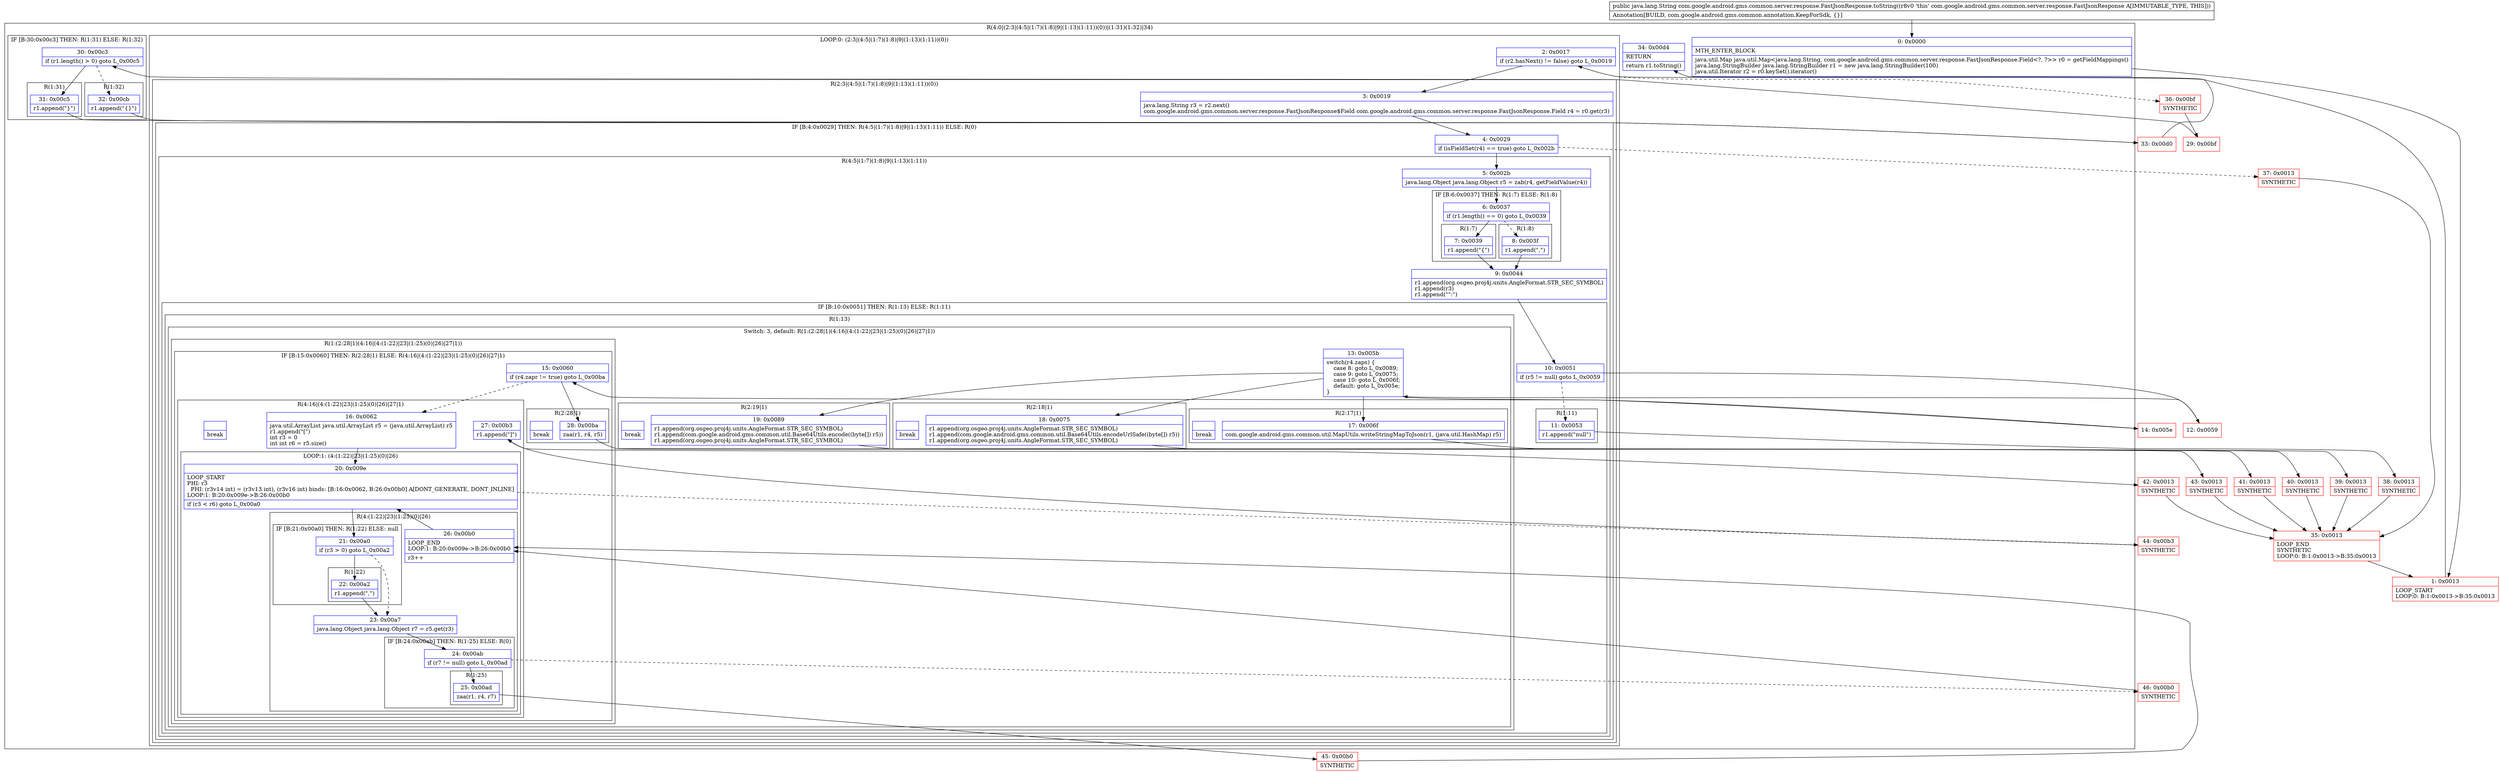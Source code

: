 digraph "CFG forcom.google.android.gms.common.server.response.FastJsonResponse.toString()Ljava\/lang\/String;" {
subgraph cluster_Region_1530167914 {
label = "R(4:0|(2:3|(4:5|(1:7)(1:8)|9|(1:13)(1:11))(0))|(1:31)(1:32)|34)";
node [shape=record,color=blue];
Node_0 [shape=record,label="{0\:\ 0x0000|MTH_ENTER_BLOCK\l|java.util.Map java.util.Map\<java.lang.String, com.google.android.gms.common.server.response.FastJsonResponse.Field\<?, ?\>\> r0 = getFieldMappings()\ljava.lang.StringBuilder java.lang.StringBuilder r1 = new java.lang.StringBuilder(100)\ljava.util.Iterator r2 = r0.keySet().iterator()\l}"];
subgraph cluster_LoopRegion_859447073 {
label = "LOOP:0: (2:3|(4:5|(1:7)(1:8)|9|(1:13)(1:11))(0))";
node [shape=record,color=blue];
Node_2 [shape=record,label="{2\:\ 0x0017|if (r2.hasNext() != false) goto L_0x0019\l}"];
subgraph cluster_Region_97188823 {
label = "R(2:3|(4:5|(1:7)(1:8)|9|(1:13)(1:11))(0))";
node [shape=record,color=blue];
Node_3 [shape=record,label="{3\:\ 0x0019|java.lang.String r3 = r2.next()\lcom.google.android.gms.common.server.response.FastJsonResponse$Field com.google.android.gms.common.server.response.FastJsonResponse.Field r4 = r0.get(r3)\l}"];
subgraph cluster_IfRegion_66225944 {
label = "IF [B:4:0x0029] THEN: R(4:5|(1:7)(1:8)|9|(1:13)(1:11)) ELSE: R(0)";
node [shape=record,color=blue];
Node_4 [shape=record,label="{4\:\ 0x0029|if (isFieldSet(r4) == true) goto L_0x002b\l}"];
subgraph cluster_Region_978965868 {
label = "R(4:5|(1:7)(1:8)|9|(1:13)(1:11))";
node [shape=record,color=blue];
Node_5 [shape=record,label="{5\:\ 0x002b|java.lang.Object java.lang.Object r5 = zab(r4, getFieldValue(r4))\l}"];
subgraph cluster_IfRegion_1025923193 {
label = "IF [B:6:0x0037] THEN: R(1:7) ELSE: R(1:8)";
node [shape=record,color=blue];
Node_6 [shape=record,label="{6\:\ 0x0037|if (r1.length() == 0) goto L_0x0039\l}"];
subgraph cluster_Region_390559915 {
label = "R(1:7)";
node [shape=record,color=blue];
Node_7 [shape=record,label="{7\:\ 0x0039|r1.append(\"\{\")\l}"];
}
subgraph cluster_Region_1746903035 {
label = "R(1:8)";
node [shape=record,color=blue];
Node_8 [shape=record,label="{8\:\ 0x003f|r1.append(\",\")\l}"];
}
}
Node_9 [shape=record,label="{9\:\ 0x0044|r1.append(org.osgeo.proj4j.units.AngleFormat.STR_SEC_SYMBOL)\lr1.append(r3)\lr1.append(\"\":\")\l}"];
subgraph cluster_IfRegion_1475215081 {
label = "IF [B:10:0x0051] THEN: R(1:13) ELSE: R(1:11)";
node [shape=record,color=blue];
Node_10 [shape=record,label="{10\:\ 0x0051|if (r5 != null) goto L_0x0059\l}"];
subgraph cluster_Region_1624335852 {
label = "R(1:13)";
node [shape=record,color=blue];
subgraph cluster_SwitchRegion_1866594197 {
label = "Switch: 3, default: R(1:(2:28|1)(4:16|(4:(1:22)|23|(1:25)(0)|26)|27|1))";
node [shape=record,color=blue];
Node_13 [shape=record,label="{13\:\ 0x005b|switch(r4.zaps) \{\l    case 8: goto L_0x0089;\l    case 9: goto L_0x0075;\l    case 10: goto L_0x006f;\l    default: goto L_0x005e;\l\}\l}"];
subgraph cluster_Region_900970446 {
label = "R(2:19|1)";
node [shape=record,color=blue];
Node_19 [shape=record,label="{19\:\ 0x0089|r1.append(org.osgeo.proj4j.units.AngleFormat.STR_SEC_SYMBOL)\lr1.append(com.google.android.gms.common.util.Base64Utils.encode((byte[]) r5))\lr1.append(org.osgeo.proj4j.units.AngleFormat.STR_SEC_SYMBOL)\l}"];
Node_InsnContainer_1233304255 [shape=record,label="{|break\l}"];
}
subgraph cluster_Region_429720563 {
label = "R(2:18|1)";
node [shape=record,color=blue];
Node_18 [shape=record,label="{18\:\ 0x0075|r1.append(org.osgeo.proj4j.units.AngleFormat.STR_SEC_SYMBOL)\lr1.append(com.google.android.gms.common.util.Base64Utils.encodeUrlSafe((byte[]) r5))\lr1.append(org.osgeo.proj4j.units.AngleFormat.STR_SEC_SYMBOL)\l}"];
Node_InsnContainer_886525676 [shape=record,label="{|break\l}"];
}
subgraph cluster_Region_225027964 {
label = "R(2:17|1)";
node [shape=record,color=blue];
Node_17 [shape=record,label="{17\:\ 0x006f|com.google.android.gms.common.util.MapUtils.writeStringMapToJson(r1, (java.util.HashMap) r5)\l}"];
Node_InsnContainer_1475841088 [shape=record,label="{|break\l}"];
}
subgraph cluster_Region_1021476183 {
label = "R(1:(2:28|1)(4:16|(4:(1:22)|23|(1:25)(0)|26)|27|1))";
node [shape=record,color=blue];
subgraph cluster_IfRegion_816156441 {
label = "IF [B:15:0x0060] THEN: R(2:28|1) ELSE: R(4:16|(4:(1:22)|23|(1:25)(0)|26)|27|1)";
node [shape=record,color=blue];
Node_15 [shape=record,label="{15\:\ 0x0060|if (r4.zapr != true) goto L_0x00ba\l}"];
subgraph cluster_Region_2045763848 {
label = "R(2:28|1)";
node [shape=record,color=blue];
Node_28 [shape=record,label="{28\:\ 0x00ba|zaa(r1, r4, r5)\l}"];
Node_InsnContainer_1625915190 [shape=record,label="{|break\l}"];
}
subgraph cluster_Region_1372202044 {
label = "R(4:16|(4:(1:22)|23|(1:25)(0)|26)|27|1)";
node [shape=record,color=blue];
Node_16 [shape=record,label="{16\:\ 0x0062|java.util.ArrayList java.util.ArrayList r5 = (java.util.ArrayList) r5\lr1.append(\"[\")\lint r3 = 0\lint int r6 = r5.size()\l}"];
subgraph cluster_LoopRegion_548262791 {
label = "LOOP:1: (4:(1:22)|23|(1:25)(0)|26)";
node [shape=record,color=blue];
Node_20 [shape=record,label="{20\:\ 0x009e|LOOP_START\lPHI: r3 \l  PHI: (r3v14 int) = (r3v13 int), (r3v16 int) binds: [B:16:0x0062, B:26:0x00b0] A[DONT_GENERATE, DONT_INLINE]\lLOOP:1: B:20:0x009e\-\>B:26:0x00b0\l|if (r3 \< r6) goto L_0x00a0\l}"];
subgraph cluster_Region_1076914507 {
label = "R(4:(1:22)|23|(1:25)(0)|26)";
node [shape=record,color=blue];
subgraph cluster_IfRegion_1022123468 {
label = "IF [B:21:0x00a0] THEN: R(1:22) ELSE: null";
node [shape=record,color=blue];
Node_21 [shape=record,label="{21\:\ 0x00a0|if (r3 \> 0) goto L_0x00a2\l}"];
subgraph cluster_Region_549009261 {
label = "R(1:22)";
node [shape=record,color=blue];
Node_22 [shape=record,label="{22\:\ 0x00a2|r1.append(\",\")\l}"];
}
}
Node_23 [shape=record,label="{23\:\ 0x00a7|java.lang.Object java.lang.Object r7 = r5.get(r3)\l}"];
subgraph cluster_IfRegion_72283662 {
label = "IF [B:24:0x00ab] THEN: R(1:25) ELSE: R(0)";
node [shape=record,color=blue];
Node_24 [shape=record,label="{24\:\ 0x00ab|if (r7 != null) goto L_0x00ad\l}"];
subgraph cluster_Region_1621833281 {
label = "R(1:25)";
node [shape=record,color=blue];
Node_25 [shape=record,label="{25\:\ 0x00ad|zaa(r1, r4, r7)\l}"];
}
subgraph cluster_Region_1850207721 {
label = "R(0)";
node [shape=record,color=blue];
}
}
Node_26 [shape=record,label="{26\:\ 0x00b0|LOOP_END\lLOOP:1: B:20:0x009e\-\>B:26:0x00b0\l|r3++\l}"];
}
}
Node_27 [shape=record,label="{27\:\ 0x00b3|r1.append(\"]\")\l}"];
Node_InsnContainer_87681517 [shape=record,label="{|break\l}"];
}
}
}
}
}
subgraph cluster_Region_1716153597 {
label = "R(1:11)";
node [shape=record,color=blue];
Node_11 [shape=record,label="{11\:\ 0x0053|r1.append(\"null\")\l}"];
}
}
}
subgraph cluster_Region_715007192 {
label = "R(0)";
node [shape=record,color=blue];
}
}
}
}
subgraph cluster_IfRegion_1721851852 {
label = "IF [B:30:0x00c3] THEN: R(1:31) ELSE: R(1:32)";
node [shape=record,color=blue];
Node_30 [shape=record,label="{30\:\ 0x00c3|if (r1.length() \> 0) goto L_0x00c5\l}"];
subgraph cluster_Region_264904234 {
label = "R(1:31)";
node [shape=record,color=blue];
Node_31 [shape=record,label="{31\:\ 0x00c5|r1.append(\"\}\")\l}"];
}
subgraph cluster_Region_912926892 {
label = "R(1:32)";
node [shape=record,color=blue];
Node_32 [shape=record,label="{32\:\ 0x00cb|r1.append(\"\{\}\")\l}"];
}
}
Node_34 [shape=record,label="{34\:\ 0x00d4|RETURN\l|return r1.toString()\l}"];
}
Node_1 [shape=record,color=red,label="{1\:\ 0x0013|LOOP_START\lLOOP:0: B:1:0x0013\-\>B:35:0x0013\l}"];
Node_12 [shape=record,color=red,label="{12\:\ 0x0059}"];
Node_14 [shape=record,color=red,label="{14\:\ 0x005e}"];
Node_29 [shape=record,color=red,label="{29\:\ 0x00bf}"];
Node_33 [shape=record,color=red,label="{33\:\ 0x00d0}"];
Node_35 [shape=record,color=red,label="{35\:\ 0x0013|LOOP_END\lSYNTHETIC\lLOOP:0: B:1:0x0013\-\>B:35:0x0013\l}"];
Node_36 [shape=record,color=red,label="{36\:\ 0x00bf|SYNTHETIC\l}"];
Node_37 [shape=record,color=red,label="{37\:\ 0x0013|SYNTHETIC\l}"];
Node_38 [shape=record,color=red,label="{38\:\ 0x0013|SYNTHETIC\l}"];
Node_39 [shape=record,color=red,label="{39\:\ 0x0013|SYNTHETIC\l}"];
Node_40 [shape=record,color=red,label="{40\:\ 0x0013|SYNTHETIC\l}"];
Node_41 [shape=record,color=red,label="{41\:\ 0x0013|SYNTHETIC\l}"];
Node_42 [shape=record,color=red,label="{42\:\ 0x0013|SYNTHETIC\l}"];
Node_43 [shape=record,color=red,label="{43\:\ 0x0013|SYNTHETIC\l}"];
Node_44 [shape=record,color=red,label="{44\:\ 0x00b3|SYNTHETIC\l}"];
Node_45 [shape=record,color=red,label="{45\:\ 0x00b0|SYNTHETIC\l}"];
Node_46 [shape=record,color=red,label="{46\:\ 0x00b0|SYNTHETIC\l}"];
MethodNode[shape=record,label="{public java.lang.String com.google.android.gms.common.server.response.FastJsonResponse.toString((r8v0 'this' com.google.android.gms.common.server.response.FastJsonResponse A[IMMUTABLE_TYPE, THIS]))  | Annotation[BUILD, com.google.android.gms.common.annotation.KeepForSdk, \{\}]\l}"];
MethodNode -> Node_0;
Node_0 -> Node_1;
Node_2 -> Node_3;
Node_2 -> Node_36[style=dashed];
Node_3 -> Node_4;
Node_4 -> Node_5;
Node_4 -> Node_37[style=dashed];
Node_5 -> Node_6;
Node_6 -> Node_7;
Node_6 -> Node_8[style=dashed];
Node_7 -> Node_9;
Node_8 -> Node_9;
Node_9 -> Node_10;
Node_10 -> Node_11[style=dashed];
Node_10 -> Node_12;
Node_13 -> Node_14;
Node_13 -> Node_17;
Node_13 -> Node_18;
Node_13 -> Node_19;
Node_19 -> Node_41;
Node_18 -> Node_40;
Node_17 -> Node_39;
Node_15 -> Node_16[style=dashed];
Node_15 -> Node_28;
Node_28 -> Node_43;
Node_16 -> Node_20;
Node_20 -> Node_21;
Node_20 -> Node_44[style=dashed];
Node_21 -> Node_22;
Node_21 -> Node_23[style=dashed];
Node_22 -> Node_23;
Node_23 -> Node_24;
Node_24 -> Node_25;
Node_24 -> Node_46[style=dashed];
Node_25 -> Node_45;
Node_26 -> Node_20;
Node_27 -> Node_42;
Node_11 -> Node_38;
Node_30 -> Node_31;
Node_30 -> Node_32[style=dashed];
Node_31 -> Node_33;
Node_32 -> Node_33;
Node_1 -> Node_2;
Node_12 -> Node_13;
Node_14 -> Node_15;
Node_29 -> Node_30;
Node_33 -> Node_34;
Node_35 -> Node_1;
Node_36 -> Node_29;
Node_37 -> Node_35;
Node_38 -> Node_35;
Node_39 -> Node_35;
Node_40 -> Node_35;
Node_41 -> Node_35;
Node_42 -> Node_35;
Node_43 -> Node_35;
Node_44 -> Node_27;
Node_45 -> Node_26;
Node_46 -> Node_26;
}

